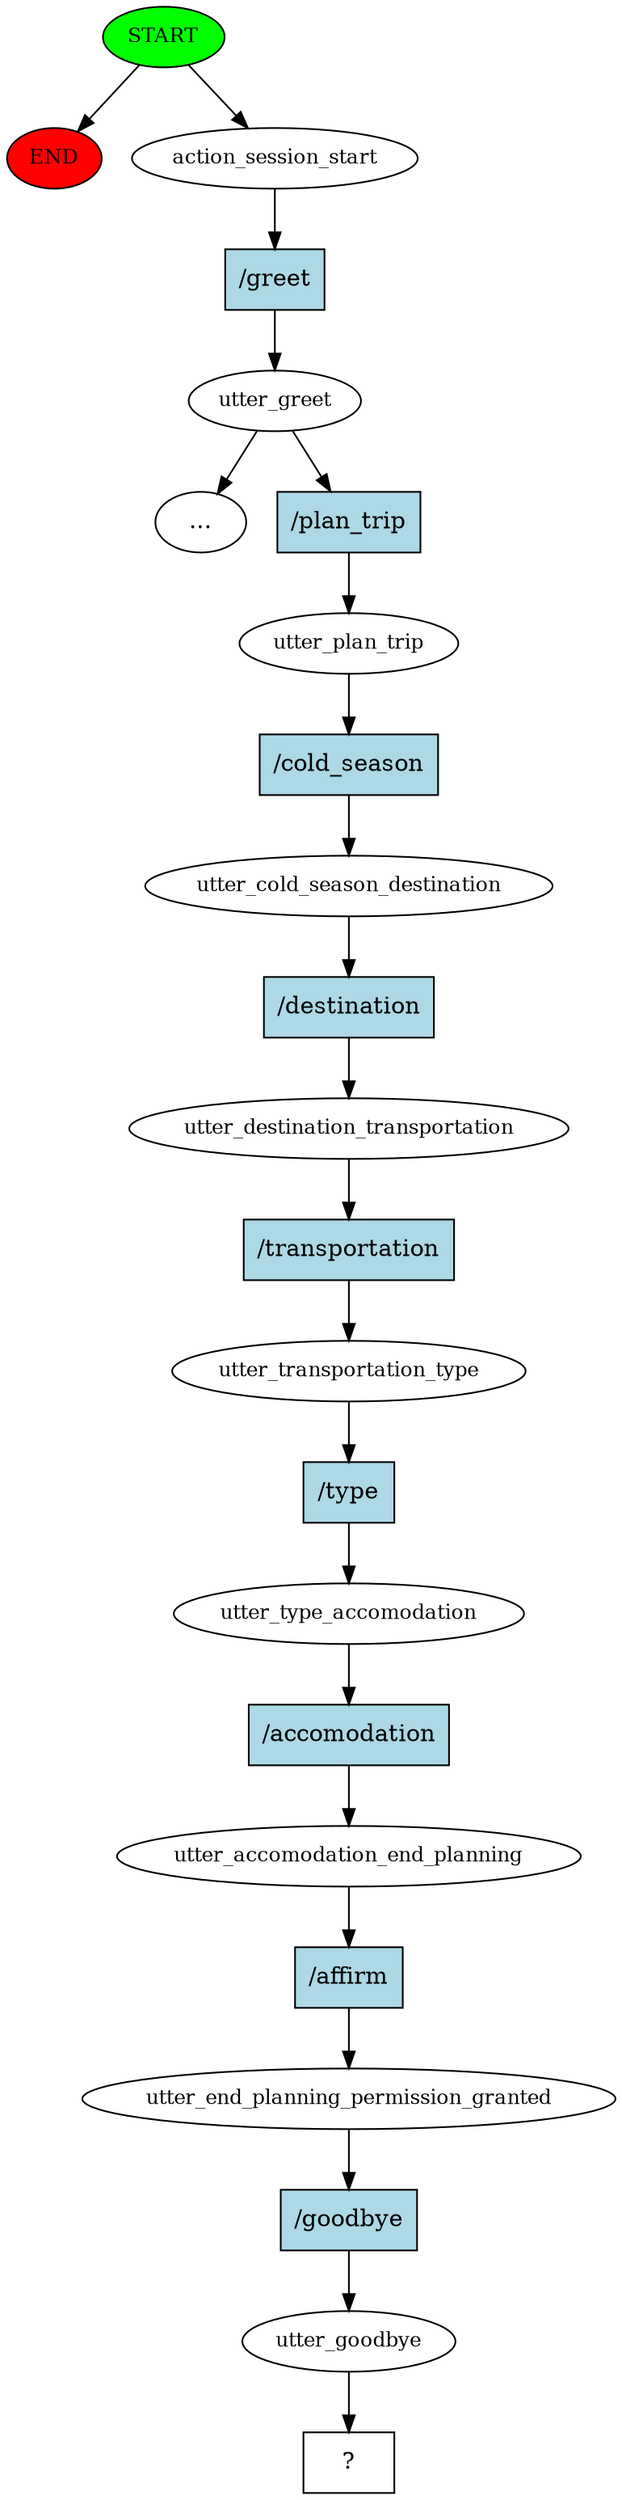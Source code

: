 digraph  {
0 [class="start active", fillcolor=green, fontsize=12, label=START, style=filled];
"-1" [class=end, fillcolor=red, fontsize=12, label=END, style=filled];
1 [class=active, fontsize=12, label=action_session_start];
2 [class=active, fontsize=12, label=utter_greet];
"-3" [class=ellipsis, label="..."];
5 [class=active, fontsize=12, label=utter_plan_trip];
6 [class=active, fontsize=12, label=utter_cold_season_destination];
7 [class=active, fontsize=12, label=utter_destination_transportation];
8 [class=active, fontsize=12, label=utter_transportation_type];
9 [class=active, fontsize=12, label=utter_type_accomodation];
10 [class=active, fontsize=12, label=utter_accomodation_end_planning];
11 [class=active, fontsize=12, label=utter_end_planning_permission_granted];
12 [class=active, fontsize=12, label=utter_goodbye];
13 [class="intent dashed active", label="  ?  ", shape=rect];
14 [class="intent active", fillcolor=lightblue, label="/greet", shape=rect, style=filled];
15 [class="intent active", fillcolor=lightblue, label="/plan_trip", shape=rect, style=filled];
16 [class="intent active", fillcolor=lightblue, label="/cold_season", shape=rect, style=filled];
17 [class="intent active", fillcolor=lightblue, label="/destination", shape=rect, style=filled];
18 [class="intent active", fillcolor=lightblue, label="/transportation", shape=rect, style=filled];
19 [class="intent active", fillcolor=lightblue, label="/type", shape=rect, style=filled];
20 [class="intent active", fillcolor=lightblue, label="/accomodation", shape=rect, style=filled];
21 [class="intent active", fillcolor=lightblue, label="/affirm", shape=rect, style=filled];
22 [class="intent active", fillcolor=lightblue, label="/goodbye", shape=rect, style=filled];
0 -> "-1"  [class="", key=NONE, label=""];
0 -> 1  [class=active, key=NONE, label=""];
1 -> 14  [class=active, key=0];
2 -> "-3"  [class="", key=NONE, label=""];
2 -> 15  [class=active, key=0];
5 -> 16  [class=active, key=0];
6 -> 17  [class=active, key=0];
7 -> 18  [class=active, key=0];
8 -> 19  [class=active, key=0];
9 -> 20  [class=active, key=0];
10 -> 21  [class=active, key=0];
11 -> 22  [class=active, key=0];
12 -> 13  [class=active, key=NONE, label=""];
14 -> 2  [class=active, key=0];
15 -> 5  [class=active, key=0];
16 -> 6  [class=active, key=0];
17 -> 7  [class=active, key=0];
18 -> 8  [class=active, key=0];
19 -> 9  [class=active, key=0];
20 -> 10  [class=active, key=0];
21 -> 11  [class=active, key=0];
22 -> 12  [class=active, key=0];
}
